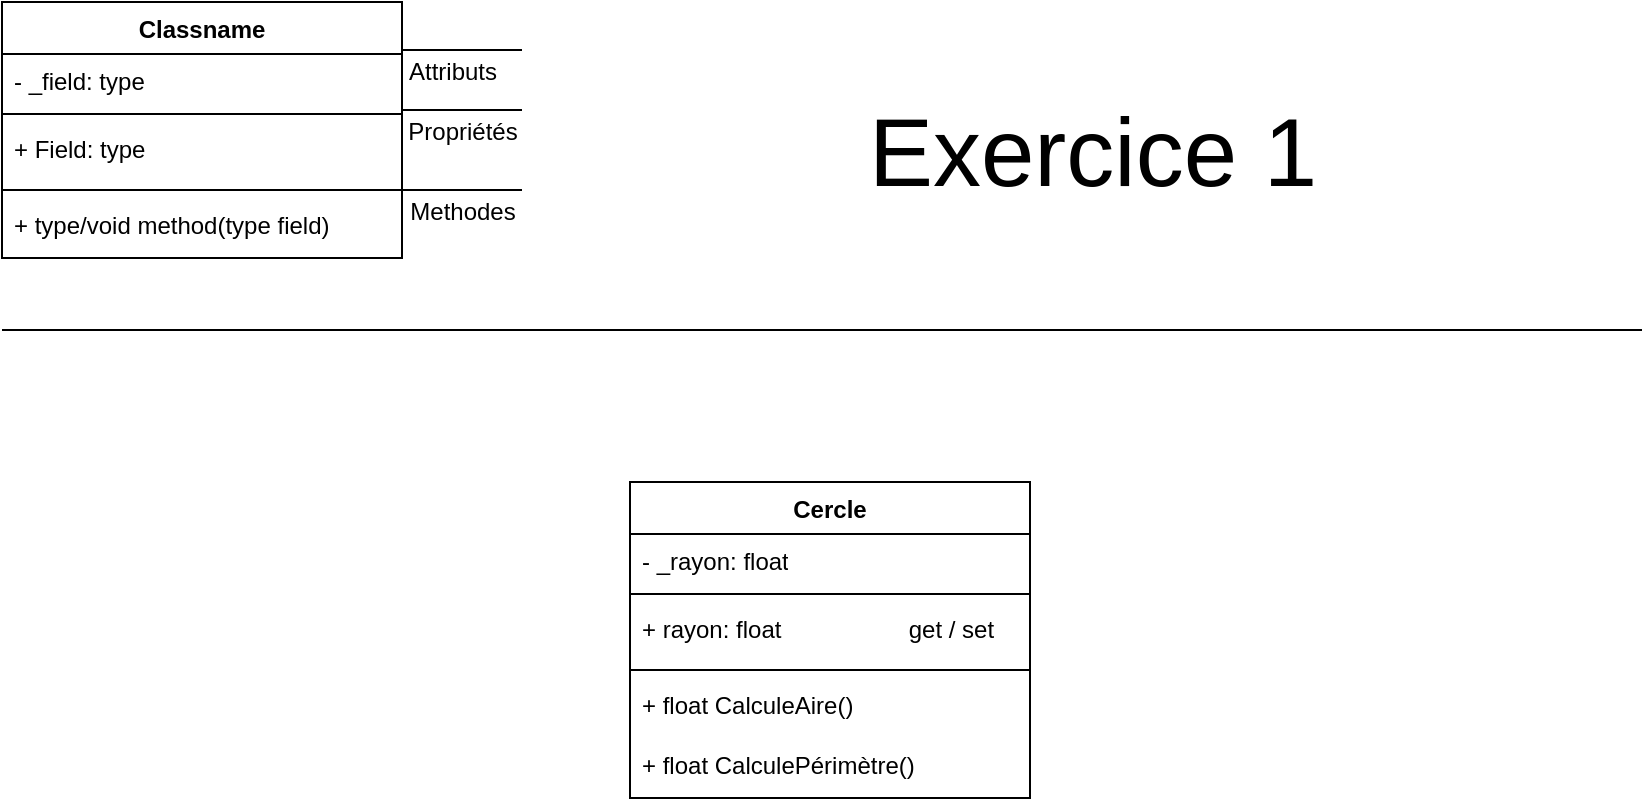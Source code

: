 <mxfile version="21.6.8" type="device" pages="5">
  <diagram id="66EwCHZFq9eeIkjPCSlM" name="Ex1">
    <mxGraphModel dx="957" dy="505" grid="1" gridSize="10" guides="1" tooltips="1" connect="1" arrows="1" fold="1" page="1" pageScale="1" pageWidth="827" pageHeight="1169" math="0" shadow="0">
      <root>
        <mxCell id="0" />
        <mxCell id="1" parent="0" />
        <mxCell id="alKQDUPZoK4VTLJHyygv-1" value="Classname" style="swimlane;fontStyle=1;align=center;verticalAlign=top;childLayout=stackLayout;horizontal=1;startSize=26;horizontalStack=0;resizeParent=1;resizeParentMax=0;resizeLast=0;collapsible=1;marginBottom=0;whiteSpace=wrap;html=1;" vertex="1" parent="1">
          <mxGeometry width="200" height="128" as="geometry" />
        </mxCell>
        <mxCell id="alKQDUPZoK4VTLJHyygv-2" value="- _field: type" style="text;strokeColor=none;fillColor=none;align=left;verticalAlign=top;spacingLeft=4;spacingRight=4;overflow=hidden;rotatable=0;points=[[0,0.5],[1,0.5]];portConstraint=eastwest;whiteSpace=wrap;html=1;" vertex="1" parent="alKQDUPZoK4VTLJHyygv-1">
          <mxGeometry y="26" width="200" height="26" as="geometry" />
        </mxCell>
        <mxCell id="alKQDUPZoK4VTLJHyygv-3" value="" style="line;strokeWidth=1;fillColor=none;align=left;verticalAlign=middle;spacingTop=-1;spacingLeft=3;spacingRight=3;rotatable=0;labelPosition=right;points=[];portConstraint=eastwest;strokeColor=inherit;" vertex="1" parent="alKQDUPZoK4VTLJHyygv-1">
          <mxGeometry y="52" width="200" height="8" as="geometry" />
        </mxCell>
        <mxCell id="alKQDUPZoK4VTLJHyygv-4" value="+ Field: type" style="text;strokeColor=none;fillColor=none;align=left;verticalAlign=top;spacingLeft=4;spacingRight=4;overflow=hidden;rotatable=0;points=[[0,0.5],[1,0.5]];portConstraint=eastwest;whiteSpace=wrap;html=1;" vertex="1" parent="alKQDUPZoK4VTLJHyygv-1">
          <mxGeometry y="60" width="200" height="30" as="geometry" />
        </mxCell>
        <mxCell id="alKQDUPZoK4VTLJHyygv-9" value="" style="line;strokeWidth=1;fillColor=none;align=left;verticalAlign=middle;spacingTop=-1;spacingLeft=3;spacingRight=3;rotatable=0;labelPosition=right;points=[];portConstraint=eastwest;strokeColor=inherit;" vertex="1" parent="alKQDUPZoK4VTLJHyygv-1">
          <mxGeometry y="90" width="200" height="8" as="geometry" />
        </mxCell>
        <mxCell id="alKQDUPZoK4VTLJHyygv-10" value="+ type/void method(type field)" style="text;strokeColor=none;fillColor=none;align=left;verticalAlign=top;spacingLeft=4;spacingRight=4;overflow=hidden;rotatable=0;points=[[0,0.5],[1,0.5]];portConstraint=eastwest;whiteSpace=wrap;html=1;" vertex="1" parent="alKQDUPZoK4VTLJHyygv-1">
          <mxGeometry y="98" width="200" height="30" as="geometry" />
        </mxCell>
        <mxCell id="alKQDUPZoK4VTLJHyygv-14" value="Attributs" style="text;html=1;align=center;verticalAlign=middle;resizable=0;points=[];autosize=1;strokeColor=none;fillColor=none;" vertex="1" parent="1">
          <mxGeometry x="190" y="20" width="70" height="30" as="geometry" />
        </mxCell>
        <mxCell id="alKQDUPZoK4VTLJHyygv-15" value="Propriétés" style="text;html=1;align=center;verticalAlign=middle;resizable=0;points=[];autosize=1;strokeColor=none;fillColor=none;" vertex="1" parent="1">
          <mxGeometry x="190" y="50" width="80" height="30" as="geometry" />
        </mxCell>
        <mxCell id="alKQDUPZoK4VTLJHyygv-17" value="Methodes" style="text;html=1;align=center;verticalAlign=middle;resizable=0;points=[];autosize=1;strokeColor=none;fillColor=none;" vertex="1" parent="1">
          <mxGeometry x="190" y="90" width="80" height="30" as="geometry" />
        </mxCell>
        <mxCell id="alKQDUPZoK4VTLJHyygv-18" value="" style="line;strokeWidth=1;fillColor=none;align=left;verticalAlign=middle;spacingTop=-1;spacingLeft=3;spacingRight=3;rotatable=0;labelPosition=right;points=[];portConstraint=eastwest;strokeColor=inherit;" vertex="1" parent="1">
          <mxGeometry x="200" y="90" width="60" height="8" as="geometry" />
        </mxCell>
        <mxCell id="alKQDUPZoK4VTLJHyygv-19" value="" style="line;strokeWidth=1;fillColor=none;align=left;verticalAlign=middle;spacingTop=-1;spacingLeft=3;spacingRight=3;rotatable=0;labelPosition=right;points=[];portConstraint=eastwest;strokeColor=inherit;" vertex="1" parent="1">
          <mxGeometry x="200" y="50" width="60" height="8" as="geometry" />
        </mxCell>
        <mxCell id="alKQDUPZoK4VTLJHyygv-20" value="" style="line;strokeWidth=1;fillColor=none;align=left;verticalAlign=middle;spacingTop=-1;spacingLeft=3;spacingRight=3;rotatable=0;labelPosition=right;points=[];portConstraint=eastwest;strokeColor=inherit;" vertex="1" parent="1">
          <mxGeometry x="200" y="20" width="60" height="8" as="geometry" />
        </mxCell>
        <mxCell id="alKQDUPZoK4VTLJHyygv-21" value="Cercle" style="swimlane;fontStyle=1;align=center;verticalAlign=top;childLayout=stackLayout;horizontal=1;startSize=26;horizontalStack=0;resizeParent=1;resizeParentMax=0;resizeLast=0;collapsible=1;marginBottom=0;whiteSpace=wrap;html=1;" vertex="1" parent="1">
          <mxGeometry x="314" y="240" width="200" height="158" as="geometry" />
        </mxCell>
        <mxCell id="alKQDUPZoK4VTLJHyygv-22" value="- _rayon: float" style="text;strokeColor=none;fillColor=none;align=left;verticalAlign=top;spacingLeft=4;spacingRight=4;overflow=hidden;rotatable=0;points=[[0,0.5],[1,0.5]];portConstraint=eastwest;whiteSpace=wrap;html=1;" vertex="1" parent="alKQDUPZoK4VTLJHyygv-21">
          <mxGeometry y="26" width="200" height="26" as="geometry" />
        </mxCell>
        <mxCell id="alKQDUPZoK4VTLJHyygv-23" value="" style="line;strokeWidth=1;fillColor=none;align=left;verticalAlign=middle;spacingTop=-1;spacingLeft=3;spacingRight=3;rotatable=0;labelPosition=right;points=[];portConstraint=eastwest;strokeColor=inherit;" vertex="1" parent="alKQDUPZoK4VTLJHyygv-21">
          <mxGeometry y="52" width="200" height="8" as="geometry" />
        </mxCell>
        <mxCell id="alKQDUPZoK4VTLJHyygv-24" value="+ rayon: float&lt;span style=&quot;white-space: pre;&quot;&gt;&#x9;&lt;span style=&quot;white-space: pre;&quot;&gt;&#x9;&lt;/span&gt;&lt;/span&gt;&lt;span style=&quot;white-space: pre;&quot;&gt;&#x9;&lt;/span&gt;get / set" style="text;strokeColor=none;fillColor=none;align=left;verticalAlign=top;spacingLeft=4;spacingRight=4;overflow=hidden;rotatable=0;points=[[0,0.5],[1,0.5]];portConstraint=eastwest;whiteSpace=wrap;html=1;" vertex="1" parent="alKQDUPZoK4VTLJHyygv-21">
          <mxGeometry y="60" width="200" height="30" as="geometry" />
        </mxCell>
        <mxCell id="alKQDUPZoK4VTLJHyygv-25" value="" style="line;strokeWidth=1;fillColor=none;align=left;verticalAlign=middle;spacingTop=-1;spacingLeft=3;spacingRight=3;rotatable=0;labelPosition=right;points=[];portConstraint=eastwest;strokeColor=inherit;" vertex="1" parent="alKQDUPZoK4VTLJHyygv-21">
          <mxGeometry y="90" width="200" height="8" as="geometry" />
        </mxCell>
        <mxCell id="alKQDUPZoK4VTLJHyygv-26" value="+ float CalculeAire()" style="text;strokeColor=none;fillColor=none;align=left;verticalAlign=top;spacingLeft=4;spacingRight=4;overflow=hidden;rotatable=0;points=[[0,0.5],[1,0.5]];portConstraint=eastwest;whiteSpace=wrap;html=1;" vertex="1" parent="alKQDUPZoK4VTLJHyygv-21">
          <mxGeometry y="98" width="200" height="30" as="geometry" />
        </mxCell>
        <mxCell id="alKQDUPZoK4VTLJHyygv-37" value="+ float CalculePérimètre()" style="text;strokeColor=none;fillColor=none;align=left;verticalAlign=top;spacingLeft=4;spacingRight=4;overflow=hidden;rotatable=0;points=[[0,0.5],[1,0.5]];portConstraint=eastwest;whiteSpace=wrap;html=1;" vertex="1" parent="alKQDUPZoK4VTLJHyygv-21">
          <mxGeometry y="128" width="200" height="30" as="geometry" />
        </mxCell>
        <mxCell id="alKQDUPZoK4VTLJHyygv-33" value="" style="line;strokeWidth=1;fillColor=none;align=left;verticalAlign=middle;spacingTop=-1;spacingLeft=3;spacingRight=3;rotatable=0;labelPosition=right;points=[];portConstraint=eastwest;strokeColor=inherit;" vertex="1" parent="1">
          <mxGeometry y="160" width="820" height="8" as="geometry" />
        </mxCell>
        <mxCell id="alKQDUPZoK4VTLJHyygv-34" value="&lt;font style=&quot;font-size: 48px;&quot;&gt;Exercice 1&lt;/font&gt;" style="text;html=1;align=center;verticalAlign=middle;resizable=0;points=[];autosize=1;strokeColor=none;fillColor=none;" vertex="1" parent="1">
          <mxGeometry x="420" y="40" width="250" height="70" as="geometry" />
        </mxCell>
      </root>
    </mxGraphModel>
  </diagram>
  <diagram id="6HJ1Zjpm4YiKzf1nmNKa" name="Ex2">
    <mxGraphModel dx="1674" dy="884" grid="1" gridSize="10" guides="1" tooltips="1" connect="1" arrows="1" fold="1" page="1" pageScale="1" pageWidth="827" pageHeight="1169" math="0" shadow="0">
      <root>
        <mxCell id="0" />
        <mxCell id="1" parent="0" />
      </root>
    </mxGraphModel>
  </diagram>
  <diagram id="xlH9L31i4OBDsYK3plIE" name="Ex3">
    <mxGraphModel dx="1674" dy="884" grid="1" gridSize="10" guides="1" tooltips="1" connect="1" arrows="1" fold="1" page="1" pageScale="1" pageWidth="827" pageHeight="1169" math="0" shadow="0">
      <root>
        <mxCell id="0" />
        <mxCell id="1" parent="0" />
      </root>
    </mxGraphModel>
  </diagram>
  <diagram id="cCwe4PtiW8vxR-awT5BE" name="Ex4">
    <mxGraphModel dx="1674" dy="884" grid="1" gridSize="10" guides="1" tooltips="1" connect="1" arrows="1" fold="1" page="1" pageScale="1" pageWidth="827" pageHeight="1169" math="0" shadow="0">
      <root>
        <mxCell id="0" />
        <mxCell id="1" parent="0" />
      </root>
    </mxGraphModel>
  </diagram>
  <diagram name="ExHector" id="8tLHudb2VE7rlWxlHD3M">
    <mxGraphModel dx="797" dy="421" grid="1" gridSize="10" guides="1" tooltips="1" connect="1" arrows="1" fold="1" page="1" pageScale="1" pageWidth="827" pageHeight="1169" math="0" shadow="0">
      <root>
        <mxCell id="0" />
        <mxCell id="1" parent="0" />
        <mxCell id="WhAfaxBJ_FftbFeu7YTO-4" value="Hector" style="shape=umlActor;verticalLabelPosition=bottom;verticalAlign=top;html=1;outlineConnect=0;" vertex="1" parent="1">
          <mxGeometry x="230" y="370" width="30" height="60" as="geometry" />
        </mxCell>
        <mxCell id="WhAfaxBJ_FftbFeu7YTO-5" value="" style="curved=1;endArrow=classic;html=1;rounded=0;exitX=1;exitY=0.333;exitDx=0;exitDy=0;exitPerimeter=0;entryX=0.25;entryY=0.1;entryDx=0;entryDy=0;entryPerimeter=0;" edge="1" parent="1" source="WhAfaxBJ_FftbFeu7YTO-4" target="WhAfaxBJ_FftbFeu7YTO-6">
          <mxGeometry width="50" height="50" relative="1" as="geometry">
            <mxPoint x="400" y="420" as="sourcePoint" />
            <mxPoint x="620" y="410" as="targetPoint" />
            <Array as="points">
              <mxPoint x="330" y="430" />
              <mxPoint x="450" y="420" />
              <mxPoint x="440" y="410" />
              <mxPoint x="390" y="400" />
              <mxPoint x="380" y="360" />
              <mxPoint x="390" y="340" />
              <mxPoint x="440" y="360" />
              <mxPoint x="450" y="370" />
              <mxPoint x="450" y="380" />
              <mxPoint x="460" y="400" />
              <mxPoint x="570" y="390" />
            </Array>
          </mxGeometry>
        </mxCell>
        <mxCell id="WhAfaxBJ_FftbFeu7YTO-6" value="" style="shape=umlActor;verticalLabelPosition=bottom;verticalAlign=top;html=1;outlineConnect=0;fillColor=#000000;strokeColor=#000000;" vertex="1" parent="1">
          <mxGeometry x="610" y="420" width="30" height="60" as="geometry" />
        </mxCell>
        <mxCell id="WhAfaxBJ_FftbFeu7YTO-8" value="&lt;h1&gt;Lui.&lt;/h1&gt;&lt;p&gt;Se fait pointer par une flèche depuis l&#39;autre bout du tableau&lt;/p&gt;" style="text;html=1;strokeColor=none;fillColor=none;spacing=5;spacingTop=-20;whiteSpace=wrap;overflow=hidden;rounded=0;" vertex="1" parent="1">
          <mxGeometry x="647" y="420" width="180" height="120" as="geometry" />
        </mxCell>
        <mxCell id="WhAfaxBJ_FftbFeu7YTO-12" value="" style="shape=mxgraph.arrows2.wedgeArrowDashed2;html=1;bendable=0;startWidth=50;stepSize=15;rounded=0;entryX=0.5;entryY=0.5;entryDx=0;entryDy=0;entryPerimeter=0;" edge="1" parent="1" target="WhAfaxBJ_FftbFeu7YTO-6">
          <mxGeometry width="100" height="100" relative="1" as="geometry">
            <mxPoint x="625" y="580" as="sourcePoint" />
            <mxPoint x="620" y="470" as="targetPoint" />
          </mxGeometry>
        </mxCell>
      </root>
    </mxGraphModel>
  </diagram>
</mxfile>
